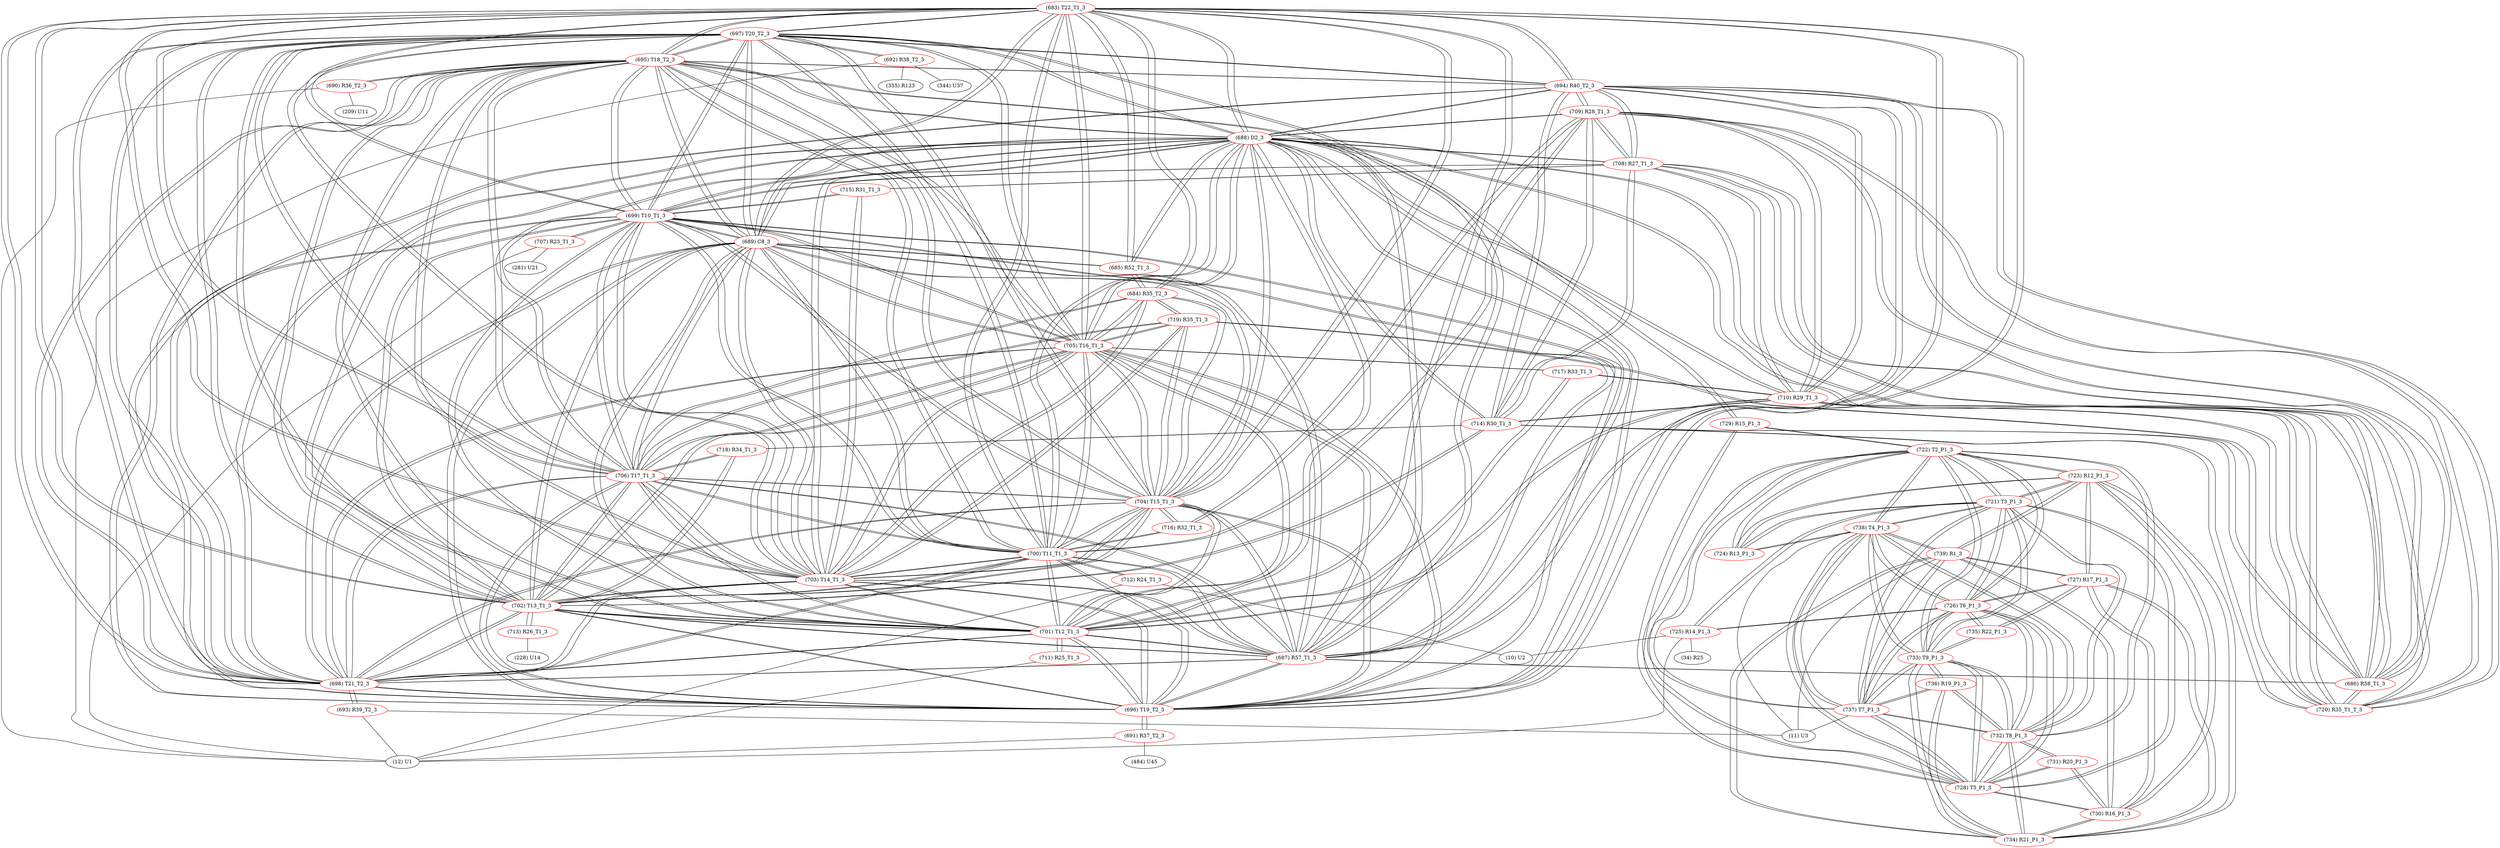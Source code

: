 graph {
	683 [label="(683) T22_T1_3" color=red]
	697 [label="(697) T20_T2_3"]
	695 [label="(695) T18_T2_3"]
	696 [label="(696) T19_T2_3"]
	698 [label="(698) T21_T2_3"]
	687 [label="(687) R57_T1_3"]
	688 [label="(688) D2_3"]
	700 [label="(700) T11_T1_3"]
	705 [label="(705) T16_T1_3"]
	706 [label="(706) T17_T1_3"]
	699 [label="(699) T10_T1_3"]
	701 [label="(701) T12_T1_3"]
	702 [label="(702) T13_T1_3"]
	703 [label="(703) T14_T1_3"]
	704 [label="(704) T15_T1_3"]
	689 [label="(689) C8_3"]
	694 [label="(694) R40_T2_3"]
	685 [label="(685) R52_T1_3"]
	684 [label="(684) R35_T2_3"]
	684 [label="(684) R35_T2_3" color=red]
	705 [label="(705) T16_T1_3"]
	704 [label="(704) T15_T1_3"]
	719 [label="(719) R35_T1_3"]
	703 [label="(703) T14_T1_3"]
	706 [label="(706) T17_T1_3"]
	685 [label="(685) R52_T1_3"]
	683 [label="(683) T22_T1_3"]
	685 [label="(685) R52_T1_3" color=red]
	688 [label="(688) D2_3"]
	689 [label="(689) C8_3"]
	684 [label="(684) R35_T2_3"]
	683 [label="(683) T22_T1_3"]
	686 [label="(686) R58_T1_3" color=red]
	687 [label="(687) R57_T1_3"]
	688 [label="(688) D2_3"]
	710 [label="(710) R29_T1_3"]
	720 [label="(720) R35_T1_T_3"]
	694 [label="(694) R40_T2_3"]
	714 [label="(714) R30_T1_3"]
	708 [label="(708) R27_T1_3"]
	709 [label="(709) R28_T1_3"]
	687 [label="(687) R57_T1_3" color=red]
	697 [label="(697) T20_T2_3"]
	695 [label="(695) T18_T2_3"]
	696 [label="(696) T19_T2_3"]
	698 [label="(698) T21_T2_3"]
	683 [label="(683) T22_T1_3"]
	688 [label="(688) D2_3"]
	700 [label="(700) T11_T1_3"]
	705 [label="(705) T16_T1_3"]
	706 [label="(706) T17_T1_3"]
	699 [label="(699) T10_T1_3"]
	701 [label="(701) T12_T1_3"]
	702 [label="(702) T13_T1_3"]
	703 [label="(703) T14_T1_3"]
	704 [label="(704) T15_T1_3"]
	689 [label="(689) C8_3"]
	686 [label="(686) R58_T1_3"]
	688 [label="(688) D2_3" color=red]
	697 [label="(697) T20_T2_3"]
	695 [label="(695) T18_T2_3"]
	696 [label="(696) T19_T2_3"]
	698 [label="(698) T21_T2_3"]
	687 [label="(687) R57_T1_3"]
	683 [label="(683) T22_T1_3"]
	700 [label="(700) T11_T1_3"]
	705 [label="(705) T16_T1_3"]
	706 [label="(706) T17_T1_3"]
	699 [label="(699) T10_T1_3"]
	701 [label="(701) T12_T1_3"]
	702 [label="(702) T13_T1_3"]
	703 [label="(703) T14_T1_3"]
	704 [label="(704) T15_T1_3"]
	689 [label="(689) C8_3"]
	685 [label="(685) R52_T1_3"]
	686 [label="(686) R58_T1_3"]
	710 [label="(710) R29_T1_3"]
	720 [label="(720) R35_T1_T_3"]
	694 [label="(694) R40_T2_3"]
	714 [label="(714) R30_T1_3"]
	708 [label="(708) R27_T1_3"]
	709 [label="(709) R28_T1_3"]
	729 [label="(729) R15_P1_3"]
	689 [label="(689) C8_3" color=red]
	697 [label="(697) T20_T2_3"]
	695 [label="(695) T18_T2_3"]
	696 [label="(696) T19_T2_3"]
	698 [label="(698) T21_T2_3"]
	687 [label="(687) R57_T1_3"]
	683 [label="(683) T22_T1_3"]
	688 [label="(688) D2_3"]
	700 [label="(700) T11_T1_3"]
	705 [label="(705) T16_T1_3"]
	706 [label="(706) T17_T1_3"]
	699 [label="(699) T10_T1_3"]
	701 [label="(701) T12_T1_3"]
	702 [label="(702) T13_T1_3"]
	703 [label="(703) T14_T1_3"]
	704 [label="(704) T15_T1_3"]
	685 [label="(685) R52_T1_3"]
	690 [label="(690) R36_T2_3" color=red]
	12 [label="(12) U1"]
	209 [label="(209) U11"]
	695 [label="(695) T18_T2_3"]
	691 [label="(691) R37_T2_3" color=red]
	12 [label="(12) U1"]
	484 [label="(484) U45"]
	696 [label="(696) T19_T2_3"]
	692 [label="(692) R38_T2_3" color=red]
	12 [label="(12) U1"]
	355 [label="(355) R123"]
	344 [label="(344) U37"]
	697 [label="(697) T20_T2_3"]
	693 [label="(693) R39_T2_3" color=red]
	11 [label="(11) U3"]
	12 [label="(12) U1"]
	698 [label="(698) T21_T2_3"]
	694 [label="(694) R40_T2_3" color=red]
	710 [label="(710) R29_T1_3"]
	720 [label="(720) R35_T1_T_3"]
	714 [label="(714) R30_T1_3"]
	688 [label="(688) D2_3"]
	686 [label="(686) R58_T1_3"]
	708 [label="(708) R27_T1_3"]
	709 [label="(709) R28_T1_3"]
	683 [label="(683) T22_T1_3"]
	696 [label="(696) T19_T2_3"]
	695 [label="(695) T18_T2_3"]
	698 [label="(698) T21_T2_3"]
	697 [label="(697) T20_T2_3"]
	695 [label="(695) T18_T2_3" color=red]
	697 [label="(697) T20_T2_3"]
	696 [label="(696) T19_T2_3"]
	698 [label="(698) T21_T2_3"]
	687 [label="(687) R57_T1_3"]
	683 [label="(683) T22_T1_3"]
	688 [label="(688) D2_3"]
	700 [label="(700) T11_T1_3"]
	705 [label="(705) T16_T1_3"]
	706 [label="(706) T17_T1_3"]
	699 [label="(699) T10_T1_3"]
	701 [label="(701) T12_T1_3"]
	702 [label="(702) T13_T1_3"]
	703 [label="(703) T14_T1_3"]
	704 [label="(704) T15_T1_3"]
	689 [label="(689) C8_3"]
	694 [label="(694) R40_T2_3"]
	690 [label="(690) R36_T2_3"]
	696 [label="(696) T19_T2_3" color=red]
	697 [label="(697) T20_T2_3"]
	695 [label="(695) T18_T2_3"]
	698 [label="(698) T21_T2_3"]
	687 [label="(687) R57_T1_3"]
	683 [label="(683) T22_T1_3"]
	688 [label="(688) D2_3"]
	700 [label="(700) T11_T1_3"]
	705 [label="(705) T16_T1_3"]
	706 [label="(706) T17_T1_3"]
	699 [label="(699) T10_T1_3"]
	701 [label="(701) T12_T1_3"]
	702 [label="(702) T13_T1_3"]
	703 [label="(703) T14_T1_3"]
	704 [label="(704) T15_T1_3"]
	689 [label="(689) C8_3"]
	694 [label="(694) R40_T2_3"]
	691 [label="(691) R37_T2_3"]
	697 [label="(697) T20_T2_3" color=red]
	695 [label="(695) T18_T2_3"]
	696 [label="(696) T19_T2_3"]
	698 [label="(698) T21_T2_3"]
	687 [label="(687) R57_T1_3"]
	683 [label="(683) T22_T1_3"]
	688 [label="(688) D2_3"]
	700 [label="(700) T11_T1_3"]
	705 [label="(705) T16_T1_3"]
	706 [label="(706) T17_T1_3"]
	699 [label="(699) T10_T1_3"]
	701 [label="(701) T12_T1_3"]
	702 [label="(702) T13_T1_3"]
	703 [label="(703) T14_T1_3"]
	704 [label="(704) T15_T1_3"]
	689 [label="(689) C8_3"]
	694 [label="(694) R40_T2_3"]
	692 [label="(692) R38_T2_3"]
	698 [label="(698) T21_T2_3" color=red]
	697 [label="(697) T20_T2_3"]
	695 [label="(695) T18_T2_3"]
	696 [label="(696) T19_T2_3"]
	687 [label="(687) R57_T1_3"]
	683 [label="(683) T22_T1_3"]
	688 [label="(688) D2_3"]
	700 [label="(700) T11_T1_3"]
	705 [label="(705) T16_T1_3"]
	706 [label="(706) T17_T1_3"]
	699 [label="(699) T10_T1_3"]
	701 [label="(701) T12_T1_3"]
	702 [label="(702) T13_T1_3"]
	703 [label="(703) T14_T1_3"]
	704 [label="(704) T15_T1_3"]
	689 [label="(689) C8_3"]
	694 [label="(694) R40_T2_3"]
	693 [label="(693) R39_T2_3"]
	699 [label="(699) T10_T1_3" color=red]
	697 [label="(697) T20_T2_3"]
	695 [label="(695) T18_T2_3"]
	696 [label="(696) T19_T2_3"]
	698 [label="(698) T21_T2_3"]
	687 [label="(687) R57_T1_3"]
	683 [label="(683) T22_T1_3"]
	688 [label="(688) D2_3"]
	700 [label="(700) T11_T1_3"]
	705 [label="(705) T16_T1_3"]
	706 [label="(706) T17_T1_3"]
	701 [label="(701) T12_T1_3"]
	702 [label="(702) T13_T1_3"]
	703 [label="(703) T14_T1_3"]
	704 [label="(704) T15_T1_3"]
	689 [label="(689) C8_3"]
	707 [label="(707) R23_T1_3"]
	715 [label="(715) R31_T1_3"]
	708 [label="(708) R27_T1_3"]
	700 [label="(700) T11_T1_3" color=red]
	697 [label="(697) T20_T2_3"]
	695 [label="(695) T18_T2_3"]
	696 [label="(696) T19_T2_3"]
	698 [label="(698) T21_T2_3"]
	687 [label="(687) R57_T1_3"]
	683 [label="(683) T22_T1_3"]
	688 [label="(688) D2_3"]
	705 [label="(705) T16_T1_3"]
	706 [label="(706) T17_T1_3"]
	699 [label="(699) T10_T1_3"]
	701 [label="(701) T12_T1_3"]
	702 [label="(702) T13_T1_3"]
	703 [label="(703) T14_T1_3"]
	704 [label="(704) T15_T1_3"]
	689 [label="(689) C8_3"]
	712 [label="(712) R24_T1_3"]
	716 [label="(716) R32_T1_3"]
	709 [label="(709) R28_T1_3"]
	701 [label="(701) T12_T1_3" color=red]
	697 [label="(697) T20_T2_3"]
	695 [label="(695) T18_T2_3"]
	696 [label="(696) T19_T2_3"]
	698 [label="(698) T21_T2_3"]
	687 [label="(687) R57_T1_3"]
	683 [label="(683) T22_T1_3"]
	688 [label="(688) D2_3"]
	700 [label="(700) T11_T1_3"]
	705 [label="(705) T16_T1_3"]
	706 [label="(706) T17_T1_3"]
	699 [label="(699) T10_T1_3"]
	702 [label="(702) T13_T1_3"]
	703 [label="(703) T14_T1_3"]
	704 [label="(704) T15_T1_3"]
	689 [label="(689) C8_3"]
	717 [label="(717) R33_T1_3"]
	710 [label="(710) R29_T1_3"]
	711 [label="(711) R25_T1_3"]
	702 [label="(702) T13_T1_3" color=red]
	697 [label="(697) T20_T2_3"]
	695 [label="(695) T18_T2_3"]
	696 [label="(696) T19_T2_3"]
	698 [label="(698) T21_T2_3"]
	687 [label="(687) R57_T1_3"]
	683 [label="(683) T22_T1_3"]
	688 [label="(688) D2_3"]
	700 [label="(700) T11_T1_3"]
	705 [label="(705) T16_T1_3"]
	706 [label="(706) T17_T1_3"]
	699 [label="(699) T10_T1_3"]
	701 [label="(701) T12_T1_3"]
	703 [label="(703) T14_T1_3"]
	704 [label="(704) T15_T1_3"]
	689 [label="(689) C8_3"]
	714 [label="(714) R30_T1_3"]
	718 [label="(718) R34_T1_3"]
	713 [label="(713) R26_T1_3"]
	703 [label="(703) T14_T1_3" color=red]
	697 [label="(697) T20_T2_3"]
	695 [label="(695) T18_T2_3"]
	696 [label="(696) T19_T2_3"]
	698 [label="(698) T21_T2_3"]
	687 [label="(687) R57_T1_3"]
	683 [label="(683) T22_T1_3"]
	688 [label="(688) D2_3"]
	700 [label="(700) T11_T1_3"]
	705 [label="(705) T16_T1_3"]
	706 [label="(706) T17_T1_3"]
	699 [label="(699) T10_T1_3"]
	701 [label="(701) T12_T1_3"]
	702 [label="(702) T13_T1_3"]
	704 [label="(704) T15_T1_3"]
	689 [label="(689) C8_3"]
	719 [label="(719) R35_T1_3"]
	684 [label="(684) R35_T2_3"]
	715 [label="(715) R31_T1_3"]
	704 [label="(704) T15_T1_3" color=red]
	697 [label="(697) T20_T2_3"]
	695 [label="(695) T18_T2_3"]
	696 [label="(696) T19_T2_3"]
	698 [label="(698) T21_T2_3"]
	687 [label="(687) R57_T1_3"]
	683 [label="(683) T22_T1_3"]
	688 [label="(688) D2_3"]
	700 [label="(700) T11_T1_3"]
	705 [label="(705) T16_T1_3"]
	706 [label="(706) T17_T1_3"]
	699 [label="(699) T10_T1_3"]
	701 [label="(701) T12_T1_3"]
	702 [label="(702) T13_T1_3"]
	703 [label="(703) T14_T1_3"]
	689 [label="(689) C8_3"]
	719 [label="(719) R35_T1_3"]
	684 [label="(684) R35_T2_3"]
	716 [label="(716) R32_T1_3"]
	705 [label="(705) T16_T1_3" color=red]
	697 [label="(697) T20_T2_3"]
	695 [label="(695) T18_T2_3"]
	696 [label="(696) T19_T2_3"]
	698 [label="(698) T21_T2_3"]
	687 [label="(687) R57_T1_3"]
	683 [label="(683) T22_T1_3"]
	688 [label="(688) D2_3"]
	700 [label="(700) T11_T1_3"]
	706 [label="(706) T17_T1_3"]
	699 [label="(699) T10_T1_3"]
	701 [label="(701) T12_T1_3"]
	702 [label="(702) T13_T1_3"]
	703 [label="(703) T14_T1_3"]
	704 [label="(704) T15_T1_3"]
	689 [label="(689) C8_3"]
	719 [label="(719) R35_T1_3"]
	684 [label="(684) R35_T2_3"]
	717 [label="(717) R33_T1_3"]
	706 [label="(706) T17_T1_3" color=red]
	697 [label="(697) T20_T2_3"]
	695 [label="(695) T18_T2_3"]
	696 [label="(696) T19_T2_3"]
	698 [label="(698) T21_T2_3"]
	687 [label="(687) R57_T1_3"]
	683 [label="(683) T22_T1_3"]
	688 [label="(688) D2_3"]
	700 [label="(700) T11_T1_3"]
	705 [label="(705) T16_T1_3"]
	699 [label="(699) T10_T1_3"]
	701 [label="(701) T12_T1_3"]
	702 [label="(702) T13_T1_3"]
	703 [label="(703) T14_T1_3"]
	704 [label="(704) T15_T1_3"]
	689 [label="(689) C8_3"]
	719 [label="(719) R35_T1_3"]
	684 [label="(684) R35_T2_3"]
	718 [label="(718) R34_T1_3"]
	707 [label="(707) R23_T1_3" color=red]
	281 [label="(281) U21"]
	12 [label="(12) U1"]
	699 [label="(699) T10_T1_3"]
	708 [label="(708) R27_T1_3" color=red]
	710 [label="(710) R29_T1_3"]
	720 [label="(720) R35_T1_T_3"]
	694 [label="(694) R40_T2_3"]
	714 [label="(714) R30_T1_3"]
	688 [label="(688) D2_3"]
	686 [label="(686) R58_T1_3"]
	709 [label="(709) R28_T1_3"]
	699 [label="(699) T10_T1_3"]
	715 [label="(715) R31_T1_3"]
	709 [label="(709) R28_T1_3" color=red]
	710 [label="(710) R29_T1_3"]
	720 [label="(720) R35_T1_T_3"]
	694 [label="(694) R40_T2_3"]
	714 [label="(714) R30_T1_3"]
	688 [label="(688) D2_3"]
	686 [label="(686) R58_T1_3"]
	708 [label="(708) R27_T1_3"]
	716 [label="(716) R32_T1_3"]
	700 [label="(700) T11_T1_3"]
	710 [label="(710) R29_T1_3" color=red]
	720 [label="(720) R35_T1_T_3"]
	694 [label="(694) R40_T2_3"]
	714 [label="(714) R30_T1_3"]
	688 [label="(688) D2_3"]
	686 [label="(686) R58_T1_3"]
	708 [label="(708) R27_T1_3"]
	709 [label="(709) R28_T1_3"]
	717 [label="(717) R33_T1_3"]
	701 [label="(701) T12_T1_3"]
	711 [label="(711) R25_T1_3" color=red]
	12 [label="(12) U1"]
	701 [label="(701) T12_T1_3"]
	712 [label="(712) R24_T1_3" color=red]
	10 [label="(10) U2"]
	12 [label="(12) U1"]
	700 [label="(700) T11_T1_3"]
	713 [label="(713) R26_T1_3" color=red]
	228 [label="(228) U14"]
	702 [label="(702) T13_T1_3"]
	714 [label="(714) R30_T1_3" color=red]
	710 [label="(710) R29_T1_3"]
	720 [label="(720) R35_T1_T_3"]
	694 [label="(694) R40_T2_3"]
	688 [label="(688) D2_3"]
	686 [label="(686) R58_T1_3"]
	708 [label="(708) R27_T1_3"]
	709 [label="(709) R28_T1_3"]
	718 [label="(718) R34_T1_3"]
	702 [label="(702) T13_T1_3"]
	715 [label="(715) R31_T1_3" color=red]
	699 [label="(699) T10_T1_3"]
	708 [label="(708) R27_T1_3"]
	703 [label="(703) T14_T1_3"]
	716 [label="(716) R32_T1_3" color=red]
	704 [label="(704) T15_T1_3"]
	709 [label="(709) R28_T1_3"]
	700 [label="(700) T11_T1_3"]
	717 [label="(717) R33_T1_3" color=red]
	705 [label="(705) T16_T1_3"]
	710 [label="(710) R29_T1_3"]
	701 [label="(701) T12_T1_3"]
	718 [label="(718) R34_T1_3" color=red]
	706 [label="(706) T17_T1_3"]
	714 [label="(714) R30_T1_3"]
	702 [label="(702) T13_T1_3"]
	719 [label="(719) R35_T1_3" color=red]
	705 [label="(705) T16_T1_3"]
	704 [label="(704) T15_T1_3"]
	703 [label="(703) T14_T1_3"]
	706 [label="(706) T17_T1_3"]
	684 [label="(684) R35_T2_3"]
	720 [label="(720) R35_T1_T_3"]
	720 [label="(720) R35_T1_T_3" color=red]
	710 [label="(710) R29_T1_3"]
	694 [label="(694) R40_T2_3"]
	714 [label="(714) R30_T1_3"]
	688 [label="(688) D2_3"]
	686 [label="(686) R58_T1_3"]
	708 [label="(708) R27_T1_3"]
	709 [label="(709) R28_T1_3"]
	719 [label="(719) R35_T1_3"]
	721 [label="(721) T3_P1_3" color=red]
	738 [label="(738) T4_P1_3"]
	737 [label="(737) T7_P1_3"]
	728 [label="(728) T5_P1_3"]
	733 [label="(733) T9_P1_3"]
	732 [label="(732) T8_P1_3"]
	726 [label="(726) T6_P1_3"]
	722 [label="(722) T2_P1_3"]
	725 [label="(725) R14_P1_3"]
	724 [label="(724) R13_P1_3"]
	723 [label="(723) R12_P1_3"]
	722 [label="(722) T2_P1_3" color=red]
	721 [label="(721) T3_P1_3"]
	738 [label="(738) T4_P1_3"]
	737 [label="(737) T7_P1_3"]
	728 [label="(728) T5_P1_3"]
	733 [label="(733) T9_P1_3"]
	732 [label="(732) T8_P1_3"]
	726 [label="(726) T6_P1_3"]
	724 [label="(724) R13_P1_3"]
	723 [label="(723) R12_P1_3"]
	729 [label="(729) R15_P1_3"]
	723 [label="(723) R12_P1_3" color=red]
	734 [label="(734) R21_P1_3"]
	730 [label="(730) R16_P1_3"]
	727 [label="(727) R17_P1_3"]
	739 [label="(739) R1_3"]
	724 [label="(724) R13_P1_3"]
	721 [label="(721) T3_P1_3"]
	722 [label="(722) T2_P1_3"]
	724 [label="(724) R13_P1_3" color=red]
	738 [label="(738) T4_P1_3"]
	721 [label="(721) T3_P1_3"]
	723 [label="(723) R12_P1_3"]
	722 [label="(722) T2_P1_3"]
	725 [label="(725) R14_P1_3" color=red]
	10 [label="(10) U2"]
	34 [label="(34) R25"]
	12 [label="(12) U1"]
	721 [label="(721) T3_P1_3"]
	726 [label="(726) T6_P1_3"]
	726 [label="(726) T6_P1_3" color=red]
	721 [label="(721) T3_P1_3"]
	738 [label="(738) T4_P1_3"]
	737 [label="(737) T7_P1_3"]
	728 [label="(728) T5_P1_3"]
	733 [label="(733) T9_P1_3"]
	732 [label="(732) T8_P1_3"]
	722 [label="(722) T2_P1_3"]
	725 [label="(725) R14_P1_3"]
	735 [label="(735) R22_P1_3"]
	727 [label="(727) R17_P1_3"]
	727 [label="(727) R17_P1_3" color=red]
	734 [label="(734) R21_P1_3"]
	730 [label="(730) R16_P1_3"]
	723 [label="(723) R12_P1_3"]
	739 [label="(739) R1_3"]
	735 [label="(735) R22_P1_3"]
	726 [label="(726) T6_P1_3"]
	728 [label="(728) T5_P1_3" color=red]
	721 [label="(721) T3_P1_3"]
	738 [label="(738) T4_P1_3"]
	737 [label="(737) T7_P1_3"]
	733 [label="(733) T9_P1_3"]
	732 [label="(732) T8_P1_3"]
	726 [label="(726) T6_P1_3"]
	722 [label="(722) T2_P1_3"]
	729 [label="(729) R15_P1_3"]
	730 [label="(730) R16_P1_3"]
	731 [label="(731) R20_P1_3"]
	729 [label="(729) R15_P1_3" color=red]
	688 [label="(688) D2_3"]
	722 [label="(722) T2_P1_3"]
	728 [label="(728) T5_P1_3"]
	730 [label="(730) R16_P1_3" color=red]
	734 [label="(734) R21_P1_3"]
	723 [label="(723) R12_P1_3"]
	727 [label="(727) R17_P1_3"]
	739 [label="(739) R1_3"]
	728 [label="(728) T5_P1_3"]
	731 [label="(731) R20_P1_3"]
	731 [label="(731) R20_P1_3" color=red]
	732 [label="(732) T8_P1_3"]
	730 [label="(730) R16_P1_3"]
	728 [label="(728) T5_P1_3"]
	732 [label="(732) T8_P1_3" color=red]
	721 [label="(721) T3_P1_3"]
	738 [label="(738) T4_P1_3"]
	737 [label="(737) T7_P1_3"]
	728 [label="(728) T5_P1_3"]
	733 [label="(733) T9_P1_3"]
	726 [label="(726) T6_P1_3"]
	722 [label="(722) T2_P1_3"]
	734 [label="(734) R21_P1_3"]
	736 [label="(736) R19_P1_3"]
	731 [label="(731) R20_P1_3"]
	733 [label="(733) T9_P1_3" color=red]
	735 [label="(735) R22_P1_3"]
	721 [label="(721) T3_P1_3"]
	738 [label="(738) T4_P1_3"]
	737 [label="(737) T7_P1_3"]
	728 [label="(728) T5_P1_3"]
	732 [label="(732) T8_P1_3"]
	726 [label="(726) T6_P1_3"]
	722 [label="(722) T2_P1_3"]
	734 [label="(734) R21_P1_3"]
	736 [label="(736) R19_P1_3"]
	734 [label="(734) R21_P1_3" color=red]
	730 [label="(730) R16_P1_3"]
	723 [label="(723) R12_P1_3"]
	727 [label="(727) R17_P1_3"]
	739 [label="(739) R1_3"]
	733 [label="(733) T9_P1_3"]
	732 [label="(732) T8_P1_3"]
	736 [label="(736) R19_P1_3"]
	735 [label="(735) R22_P1_3" color=red]
	733 [label="(733) T9_P1_3"]
	726 [label="(726) T6_P1_3"]
	727 [label="(727) R17_P1_3"]
	736 [label="(736) R19_P1_3" color=red]
	733 [label="(733) T9_P1_3"]
	734 [label="(734) R21_P1_3"]
	732 [label="(732) T8_P1_3"]
	737 [label="(737) T7_P1_3"]
	737 [label="(737) T7_P1_3" color=red]
	721 [label="(721) T3_P1_3"]
	738 [label="(738) T4_P1_3"]
	728 [label="(728) T5_P1_3"]
	733 [label="(733) T9_P1_3"]
	732 [label="(732) T8_P1_3"]
	726 [label="(726) T6_P1_3"]
	722 [label="(722) T2_P1_3"]
	739 [label="(739) R1_3"]
	11 [label="(11) U3"]
	736 [label="(736) R19_P1_3"]
	738 [label="(738) T4_P1_3" color=red]
	721 [label="(721) T3_P1_3"]
	737 [label="(737) T7_P1_3"]
	728 [label="(728) T5_P1_3"]
	733 [label="(733) T9_P1_3"]
	732 [label="(732) T8_P1_3"]
	726 [label="(726) T6_P1_3"]
	722 [label="(722) T2_P1_3"]
	724 [label="(724) R13_P1_3"]
	739 [label="(739) R1_3"]
	11 [label="(11) U3"]
	739 [label="(739) R1_3" color=red]
	738 [label="(738) T4_P1_3"]
	737 [label="(737) T7_P1_3"]
	11 [label="(11) U3"]
	734 [label="(734) R21_P1_3"]
	730 [label="(730) R16_P1_3"]
	723 [label="(723) R12_P1_3"]
	727 [label="(727) R17_P1_3"]
	683 -- 697
	683 -- 695
	683 -- 696
	683 -- 698
	683 -- 687
	683 -- 688
	683 -- 700
	683 -- 705
	683 -- 706
	683 -- 699
	683 -- 701
	683 -- 702
	683 -- 703
	683 -- 704
	683 -- 689
	683 -- 694
	683 -- 685
	683 -- 684
	684 -- 705
	684 -- 704
	684 -- 719
	684 -- 703
	684 -- 706
	684 -- 685
	684 -- 683
	685 -- 688
	685 -- 689
	685 -- 684
	685 -- 683
	686 -- 687
	686 -- 688
	686 -- 710
	686 -- 720
	686 -- 694
	686 -- 714
	686 -- 708
	686 -- 709
	687 -- 697
	687 -- 695
	687 -- 696
	687 -- 698
	687 -- 683
	687 -- 688
	687 -- 700
	687 -- 705
	687 -- 706
	687 -- 699
	687 -- 701
	687 -- 702
	687 -- 703
	687 -- 704
	687 -- 689
	687 -- 686
	688 -- 697
	688 -- 695
	688 -- 696
	688 -- 698
	688 -- 687
	688 -- 683
	688 -- 700
	688 -- 705
	688 -- 706
	688 -- 699
	688 -- 701
	688 -- 702
	688 -- 703
	688 -- 704
	688 -- 689
	688 -- 685
	688 -- 686
	688 -- 710
	688 -- 720
	688 -- 694
	688 -- 714
	688 -- 708
	688 -- 709
	688 -- 729
	689 -- 697
	689 -- 695
	689 -- 696
	689 -- 698
	689 -- 687
	689 -- 683
	689 -- 688
	689 -- 700
	689 -- 705
	689 -- 706
	689 -- 699
	689 -- 701
	689 -- 702
	689 -- 703
	689 -- 704
	689 -- 685
	690 -- 12
	690 -- 209
	690 -- 695
	691 -- 12
	691 -- 484
	691 -- 696
	692 -- 12
	692 -- 355
	692 -- 344
	692 -- 697
	693 -- 11
	693 -- 12
	693 -- 698
	694 -- 710
	694 -- 720
	694 -- 714
	694 -- 688
	694 -- 686
	694 -- 708
	694 -- 709
	694 -- 683
	694 -- 696
	694 -- 695
	694 -- 698
	694 -- 697
	695 -- 697
	695 -- 696
	695 -- 698
	695 -- 687
	695 -- 683
	695 -- 688
	695 -- 700
	695 -- 705
	695 -- 706
	695 -- 699
	695 -- 701
	695 -- 702
	695 -- 703
	695 -- 704
	695 -- 689
	695 -- 694
	695 -- 690
	696 -- 697
	696 -- 695
	696 -- 698
	696 -- 687
	696 -- 683
	696 -- 688
	696 -- 700
	696 -- 705
	696 -- 706
	696 -- 699
	696 -- 701
	696 -- 702
	696 -- 703
	696 -- 704
	696 -- 689
	696 -- 694
	696 -- 691
	697 -- 695
	697 -- 696
	697 -- 698
	697 -- 687
	697 -- 683
	697 -- 688
	697 -- 700
	697 -- 705
	697 -- 706
	697 -- 699
	697 -- 701
	697 -- 702
	697 -- 703
	697 -- 704
	697 -- 689
	697 -- 694
	697 -- 692
	698 -- 697
	698 -- 695
	698 -- 696
	698 -- 687
	698 -- 683
	698 -- 688
	698 -- 700
	698 -- 705
	698 -- 706
	698 -- 699
	698 -- 701
	698 -- 702
	698 -- 703
	698 -- 704
	698 -- 689
	698 -- 694
	698 -- 693
	699 -- 697
	699 -- 695
	699 -- 696
	699 -- 698
	699 -- 687
	699 -- 683
	699 -- 688
	699 -- 700
	699 -- 705
	699 -- 706
	699 -- 701
	699 -- 702
	699 -- 703
	699 -- 704
	699 -- 689
	699 -- 707
	699 -- 715
	699 -- 708
	700 -- 697
	700 -- 695
	700 -- 696
	700 -- 698
	700 -- 687
	700 -- 683
	700 -- 688
	700 -- 705
	700 -- 706
	700 -- 699
	700 -- 701
	700 -- 702
	700 -- 703
	700 -- 704
	700 -- 689
	700 -- 712
	700 -- 716
	700 -- 709
	701 -- 697
	701 -- 695
	701 -- 696
	701 -- 698
	701 -- 687
	701 -- 683
	701 -- 688
	701 -- 700
	701 -- 705
	701 -- 706
	701 -- 699
	701 -- 702
	701 -- 703
	701 -- 704
	701 -- 689
	701 -- 717
	701 -- 710
	701 -- 711
	702 -- 697
	702 -- 695
	702 -- 696
	702 -- 698
	702 -- 687
	702 -- 683
	702 -- 688
	702 -- 700
	702 -- 705
	702 -- 706
	702 -- 699
	702 -- 701
	702 -- 703
	702 -- 704
	702 -- 689
	702 -- 714
	702 -- 718
	702 -- 713
	703 -- 697
	703 -- 695
	703 -- 696
	703 -- 698
	703 -- 687
	703 -- 683
	703 -- 688
	703 -- 700
	703 -- 705
	703 -- 706
	703 -- 699
	703 -- 701
	703 -- 702
	703 -- 704
	703 -- 689
	703 -- 719
	703 -- 684
	703 -- 715
	704 -- 697
	704 -- 695
	704 -- 696
	704 -- 698
	704 -- 687
	704 -- 683
	704 -- 688
	704 -- 700
	704 -- 705
	704 -- 706
	704 -- 699
	704 -- 701
	704 -- 702
	704 -- 703
	704 -- 689
	704 -- 719
	704 -- 684
	704 -- 716
	705 -- 697
	705 -- 695
	705 -- 696
	705 -- 698
	705 -- 687
	705 -- 683
	705 -- 688
	705 -- 700
	705 -- 706
	705 -- 699
	705 -- 701
	705 -- 702
	705 -- 703
	705 -- 704
	705 -- 689
	705 -- 719
	705 -- 684
	705 -- 717
	706 -- 697
	706 -- 695
	706 -- 696
	706 -- 698
	706 -- 687
	706 -- 683
	706 -- 688
	706 -- 700
	706 -- 705
	706 -- 699
	706 -- 701
	706 -- 702
	706 -- 703
	706 -- 704
	706 -- 689
	706 -- 719
	706 -- 684
	706 -- 718
	707 -- 281
	707 -- 12
	707 -- 699
	708 -- 710
	708 -- 720
	708 -- 694
	708 -- 714
	708 -- 688
	708 -- 686
	708 -- 709
	708 -- 699
	708 -- 715
	709 -- 710
	709 -- 720
	709 -- 694
	709 -- 714
	709 -- 688
	709 -- 686
	709 -- 708
	709 -- 716
	709 -- 700
	710 -- 720
	710 -- 694
	710 -- 714
	710 -- 688
	710 -- 686
	710 -- 708
	710 -- 709
	710 -- 717
	710 -- 701
	711 -- 12
	711 -- 701
	712 -- 10
	712 -- 12
	712 -- 700
	713 -- 228
	713 -- 702
	714 -- 710
	714 -- 720
	714 -- 694
	714 -- 688
	714 -- 686
	714 -- 708
	714 -- 709
	714 -- 718
	714 -- 702
	715 -- 699
	715 -- 708
	715 -- 703
	716 -- 704
	716 -- 709
	716 -- 700
	717 -- 705
	717 -- 710
	717 -- 701
	718 -- 706
	718 -- 714
	718 -- 702
	719 -- 705
	719 -- 704
	719 -- 703
	719 -- 706
	719 -- 684
	719 -- 720
	720 -- 710
	720 -- 694
	720 -- 714
	720 -- 688
	720 -- 686
	720 -- 708
	720 -- 709
	720 -- 719
	721 -- 738
	721 -- 737
	721 -- 728
	721 -- 733
	721 -- 732
	721 -- 726
	721 -- 722
	721 -- 725
	721 -- 724
	721 -- 723
	722 -- 721
	722 -- 738
	722 -- 737
	722 -- 728
	722 -- 733
	722 -- 732
	722 -- 726
	722 -- 724
	722 -- 723
	722 -- 729
	723 -- 734
	723 -- 730
	723 -- 727
	723 -- 739
	723 -- 724
	723 -- 721
	723 -- 722
	724 -- 738
	724 -- 721
	724 -- 723
	724 -- 722
	725 -- 10
	725 -- 34
	725 -- 12
	725 -- 721
	725 -- 726
	726 -- 721
	726 -- 738
	726 -- 737
	726 -- 728
	726 -- 733
	726 -- 732
	726 -- 722
	726 -- 725
	726 -- 735
	726 -- 727
	727 -- 734
	727 -- 730
	727 -- 723
	727 -- 739
	727 -- 735
	727 -- 726
	728 -- 721
	728 -- 738
	728 -- 737
	728 -- 733
	728 -- 732
	728 -- 726
	728 -- 722
	728 -- 729
	728 -- 730
	728 -- 731
	729 -- 688
	729 -- 722
	729 -- 728
	730 -- 734
	730 -- 723
	730 -- 727
	730 -- 739
	730 -- 728
	730 -- 731
	731 -- 732
	731 -- 730
	731 -- 728
	732 -- 721
	732 -- 738
	732 -- 737
	732 -- 728
	732 -- 733
	732 -- 726
	732 -- 722
	732 -- 734
	732 -- 736
	732 -- 731
	733 -- 735
	733 -- 721
	733 -- 738
	733 -- 737
	733 -- 728
	733 -- 732
	733 -- 726
	733 -- 722
	733 -- 734
	733 -- 736
	734 -- 730
	734 -- 723
	734 -- 727
	734 -- 739
	734 -- 733
	734 -- 732
	734 -- 736
	735 -- 733
	735 -- 726
	735 -- 727
	736 -- 733
	736 -- 734
	736 -- 732
	736 -- 737
	737 -- 721
	737 -- 738
	737 -- 728
	737 -- 733
	737 -- 732
	737 -- 726
	737 -- 722
	737 -- 739
	737 -- 11
	737 -- 736
	738 -- 721
	738 -- 737
	738 -- 728
	738 -- 733
	738 -- 732
	738 -- 726
	738 -- 722
	738 -- 724
	738 -- 739
	738 -- 11
	739 -- 738
	739 -- 737
	739 -- 11
	739 -- 734
	739 -- 730
	739 -- 723
	739 -- 727
}
